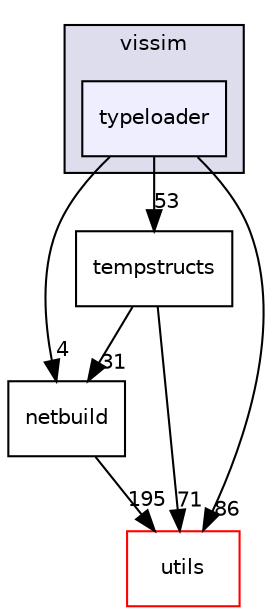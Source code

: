 digraph "typeloader" {
  compound=true
  node [ fontsize="10", fontname="Helvetica"];
  edge [ labelfontsize="10", labelfontname="Helvetica"];
  subgraph clusterdir_065693dadfb8cac09adda542d4b739d2 {
    graph [ bgcolor="#ddddee", pencolor="black", label="vissim" fontname="Helvetica", fontsize="10", URL="dir_065693dadfb8cac09adda542d4b739d2.html"]
  dir_b75df04c5aeea46b42f844da0eab4380 [shape=box, label="typeloader", style="filled", fillcolor="#eeeeff", pencolor="black", URL="dir_b75df04c5aeea46b42f844da0eab4380.html"];
  }
  dir_e9047a435ec4d2bfab37557159d61999 [shape=box label="netbuild" URL="dir_e9047a435ec4d2bfab37557159d61999.html"];
  dir_7834bfd8ef97bf9c2753aaac60d31afc [shape=box label="tempstructs" URL="dir_7834bfd8ef97bf9c2753aaac60d31afc.html"];
  dir_313caf1132e152dd9b58bea13a4052ca [shape=box label="utils" fillcolor="white" style="filled" color="red" URL="dir_313caf1132e152dd9b58bea13a4052ca.html"];
  dir_e9047a435ec4d2bfab37557159d61999->dir_313caf1132e152dd9b58bea13a4052ca [headlabel="195", labeldistance=1.5 headhref="dir_000051_000001.html"];
  dir_b75df04c5aeea46b42f844da0eab4380->dir_e9047a435ec4d2bfab37557159d61999 [headlabel="4", labeldistance=1.5 headhref="dir_000056_000051.html"];
  dir_b75df04c5aeea46b42f844da0eab4380->dir_7834bfd8ef97bf9c2753aaac60d31afc [headlabel="53", labeldistance=1.5 headhref="dir_000056_000055.html"];
  dir_b75df04c5aeea46b42f844da0eab4380->dir_313caf1132e152dd9b58bea13a4052ca [headlabel="86", labeldistance=1.5 headhref="dir_000056_000001.html"];
  dir_7834bfd8ef97bf9c2753aaac60d31afc->dir_e9047a435ec4d2bfab37557159d61999 [headlabel="31", labeldistance=1.5 headhref="dir_000055_000051.html"];
  dir_7834bfd8ef97bf9c2753aaac60d31afc->dir_313caf1132e152dd9b58bea13a4052ca [headlabel="71", labeldistance=1.5 headhref="dir_000055_000001.html"];
}

